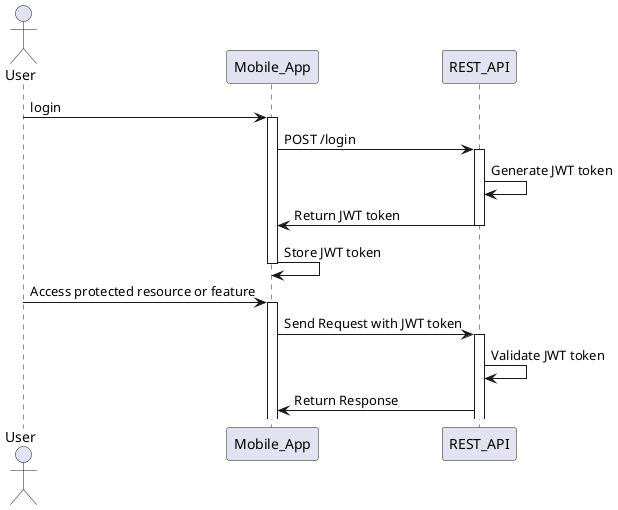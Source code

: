 @startuml "JWT Authentication" as jwt
' participant User #FFEDB6
' participant Mobile_App #FFEDB6
' participant REST_API #FFEDB6

actor User
User -> Mobile_App : login
activate Mobile_App

Mobile_App -> REST_API : POST /login
activate REST_API

REST_API -> REST_API : Generate JWT token
REST_API -> Mobile_App : Return JWT token
deactivate REST_API

Mobile_App -> Mobile_App : Store JWT token
deactivate Mobile_App

User -> Mobile_App : Access protected resource or feature
activate Mobile_App

Mobile_App -> REST_API : Send Request with JWT token
activate REST_API

REST_API -> REST_API : Validate JWT token
REST_API -> Mobile_App : Return Response
@enduml

